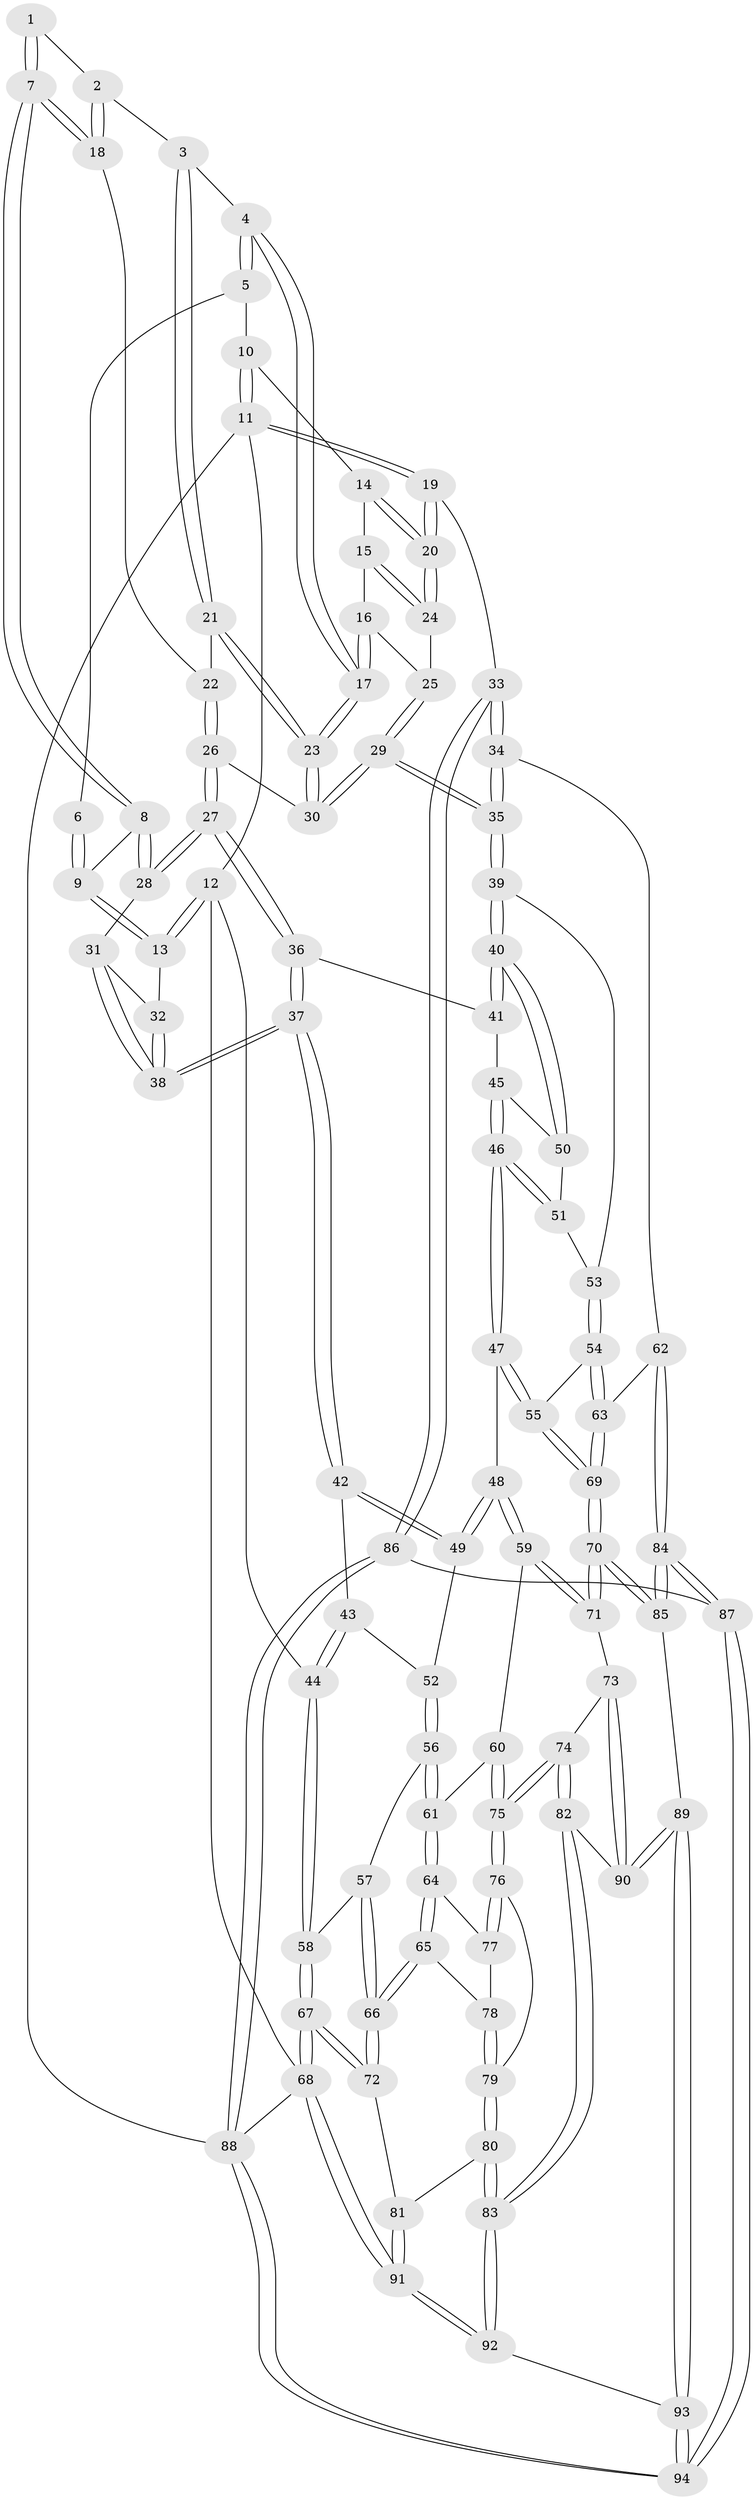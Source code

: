 // Generated by graph-tools (version 1.1) at 2025/27/03/15/25 16:27:56]
// undirected, 94 vertices, 232 edges
graph export_dot {
graph [start="1"]
  node [color=gray90,style=filled];
  1 [pos="+0.5562250515631967+0"];
  2 [pos="+0.595448222556515+0.007744491810098977"];
  3 [pos="+0.6131466038555135+0.03183582564349877"];
  4 [pos="+0.6974012329133432+0.0016236121325951013"];
  5 [pos="+0.7913855517220201+0"];
  6 [pos="+0.5549872100003183+0"];
  7 [pos="+0.5004550669679215+0.06352000503073855"];
  8 [pos="+0.46244075766746945+0.09048222852822609"];
  9 [pos="+0.18140737132756052+0"];
  10 [pos="+0.8672884636432749+0"];
  11 [pos="+1+0"];
  12 [pos="+0+0"];
  13 [pos="+0+0"];
  14 [pos="+0.8529976446836115+0"];
  15 [pos="+0.7987461649310426+0.038940609278075175"];
  16 [pos="+0.7602338343056757+0.07069705633962373"];
  17 [pos="+0.7031295882947789+0.07284080788711693"];
  18 [pos="+0.5282503666507846+0.06286438891617595"];
  19 [pos="+1+0.41848150924003297"];
  20 [pos="+0.9287263910670196+0.20409953552626223"];
  21 [pos="+0.6234883285620899+0.07633310748656594"];
  22 [pos="+0.5740325836596414+0.0865613595358118"];
  23 [pos="+0.6653548317162956+0.11327051482181182"];
  24 [pos="+0.8688331973793281+0.1401544007636806"];
  25 [pos="+0.7689346233857914+0.09833625623314936"];
  26 [pos="+0.5263472282394134+0.2487290302902923"];
  27 [pos="+0.488249673875479+0.25557124570962836"];
  28 [pos="+0.45894908282164476+0.13214054494865093"];
  29 [pos="+0.7471435182419978+0.28902754002998826"];
  30 [pos="+0.6666382363437255+0.2434477478059847"];
  31 [pos="+0.3611626456882431+0.11740350938084644"];
  32 [pos="+0+0"];
  33 [pos="+1+0.44309437188553297"];
  34 [pos="+0.9901792701565498+0.44793154096537596"];
  35 [pos="+0.9261392803940195+0.42376570526555024"];
  36 [pos="+0.44647186055505717+0.29733848573902266"];
  37 [pos="+0.3565697832439445+0.33377661375745593"];
  38 [pos="+0.3197540329015729+0.2867602798410197"];
  39 [pos="+0.7347262672722+0.4510161716060333"];
  40 [pos="+0.7031304145933066+0.44911983630048147"];
  41 [pos="+0.5056936334398178+0.36974028570919437"];
  42 [pos="+0.3557644954776179+0.3353925271064674"];
  43 [pos="+0.15001548384455737+0.37929195016334943"];
  44 [pos="+0+0.2983618425139922"];
  45 [pos="+0.5351417742180312+0.4444997779816009"];
  46 [pos="+0.5025063270221981+0.5397128105182205"];
  47 [pos="+0.4927379458169439+0.5530351595049267"];
  48 [pos="+0.3733601522759448+0.5215789425270031"];
  49 [pos="+0.35007675157150625+0.4305511994299254"];
  50 [pos="+0.5998959682495892+0.46536086226714407"];
  51 [pos="+0.5634285554469162+0.5061505051290343"];
  52 [pos="+0.1805060419312316+0.5004319112317465"];
  53 [pos="+0.6136610469914558+0.5297179251207351"];
  54 [pos="+0.5723941594889927+0.5748719237479651"];
  55 [pos="+0.5264272700951053+0.5934050351324852"];
  56 [pos="+0.1626009595524261+0.529307498431075"];
  57 [pos="+0.05241744558220774+0.5295754952389999"];
  58 [pos="+0+0.3454706976222371"];
  59 [pos="+0.3469989098086705+0.5721912756879696"];
  60 [pos="+0.33482571678213263+0.5799938264212499"];
  61 [pos="+0.21995821868051105+0.6113791741878553"];
  62 [pos="+0.8464790347296439+0.5919636667855108"];
  63 [pos="+0.78479785163366+0.6148041019180694"];
  64 [pos="+0.21927422160844567+0.612660951428713"];
  65 [pos="+0.13286976037697248+0.681915068293679"];
  66 [pos="+0.08175625949266799+0.69630214202697"];
  67 [pos="+0+0.7382756431933652"];
  68 [pos="+0+1"];
  69 [pos="+0.5518704024106191+0.7380361698349275"];
  70 [pos="+0.5485836655575734+0.74451448610307"];
  71 [pos="+0.43265239030491315+0.7309469548597319"];
  72 [pos="+0.06089630568784399+0.7243774184247996"];
  73 [pos="+0.3530205798955788+0.7783186688338439"];
  74 [pos="+0.3177277293799258+0.7927794742628884"];
  75 [pos="+0.29579246539297915+0.7533392786084668"];
  76 [pos="+0.2719463824650858+0.7360600985416694"];
  77 [pos="+0.25070555827164986+0.6992840944764239"];
  78 [pos="+0.17733508527771155+0.7135526968021467"];
  79 [pos="+0.20111176425585345+0.7370984836440395"];
  80 [pos="+0.17679843860476657+0.855653082669508"];
  81 [pos="+0.09171891032156645+0.7909061866446213"];
  82 [pos="+0.29588029535305704+0.8413915958539976"];
  83 [pos="+0.23544556137495498+0.9231340165221223"];
  84 [pos="+0.752655825945315+0.9016971775016767"];
  85 [pos="+0.564873729236961+0.8103792799724484"];
  86 [pos="+1+0.6363527262115304"];
  87 [pos="+0.7882904208253168+0.9765575771388706"];
  88 [pos="+1+1"];
  89 [pos="+0.5048559974530751+0.9040954415014563"];
  90 [pos="+0.4719132177439017+0.8888710634846916"];
  91 [pos="+0+1"];
  92 [pos="+0.22736680657919028+1"];
  93 [pos="+0.4471620341080252+1"];
  94 [pos="+0.823317638586601+1"];
  1 -- 2;
  1 -- 7;
  1 -- 7;
  2 -- 3;
  2 -- 18;
  2 -- 18;
  3 -- 4;
  3 -- 21;
  3 -- 21;
  4 -- 5;
  4 -- 5;
  4 -- 17;
  4 -- 17;
  5 -- 6;
  5 -- 10;
  6 -- 9;
  6 -- 9;
  7 -- 8;
  7 -- 8;
  7 -- 18;
  7 -- 18;
  8 -- 9;
  8 -- 28;
  8 -- 28;
  9 -- 13;
  9 -- 13;
  10 -- 11;
  10 -- 11;
  10 -- 14;
  11 -- 12;
  11 -- 19;
  11 -- 19;
  11 -- 88;
  12 -- 13;
  12 -- 13;
  12 -- 44;
  12 -- 68;
  13 -- 32;
  14 -- 15;
  14 -- 20;
  14 -- 20;
  15 -- 16;
  15 -- 24;
  15 -- 24;
  16 -- 17;
  16 -- 17;
  16 -- 25;
  17 -- 23;
  17 -- 23;
  18 -- 22;
  19 -- 20;
  19 -- 20;
  19 -- 33;
  20 -- 24;
  20 -- 24;
  21 -- 22;
  21 -- 23;
  21 -- 23;
  22 -- 26;
  22 -- 26;
  23 -- 30;
  23 -- 30;
  24 -- 25;
  25 -- 29;
  25 -- 29;
  26 -- 27;
  26 -- 27;
  26 -- 30;
  27 -- 28;
  27 -- 28;
  27 -- 36;
  27 -- 36;
  28 -- 31;
  29 -- 30;
  29 -- 30;
  29 -- 35;
  29 -- 35;
  31 -- 32;
  31 -- 38;
  31 -- 38;
  32 -- 38;
  32 -- 38;
  33 -- 34;
  33 -- 34;
  33 -- 86;
  33 -- 86;
  34 -- 35;
  34 -- 35;
  34 -- 62;
  35 -- 39;
  35 -- 39;
  36 -- 37;
  36 -- 37;
  36 -- 41;
  37 -- 38;
  37 -- 38;
  37 -- 42;
  37 -- 42;
  39 -- 40;
  39 -- 40;
  39 -- 53;
  40 -- 41;
  40 -- 41;
  40 -- 50;
  40 -- 50;
  41 -- 45;
  42 -- 43;
  42 -- 49;
  42 -- 49;
  43 -- 44;
  43 -- 44;
  43 -- 52;
  44 -- 58;
  44 -- 58;
  45 -- 46;
  45 -- 46;
  45 -- 50;
  46 -- 47;
  46 -- 47;
  46 -- 51;
  46 -- 51;
  47 -- 48;
  47 -- 55;
  47 -- 55;
  48 -- 49;
  48 -- 49;
  48 -- 59;
  48 -- 59;
  49 -- 52;
  50 -- 51;
  51 -- 53;
  52 -- 56;
  52 -- 56;
  53 -- 54;
  53 -- 54;
  54 -- 55;
  54 -- 63;
  54 -- 63;
  55 -- 69;
  55 -- 69;
  56 -- 57;
  56 -- 61;
  56 -- 61;
  57 -- 58;
  57 -- 66;
  57 -- 66;
  58 -- 67;
  58 -- 67;
  59 -- 60;
  59 -- 71;
  59 -- 71;
  60 -- 61;
  60 -- 75;
  60 -- 75;
  61 -- 64;
  61 -- 64;
  62 -- 63;
  62 -- 84;
  62 -- 84;
  63 -- 69;
  63 -- 69;
  64 -- 65;
  64 -- 65;
  64 -- 77;
  65 -- 66;
  65 -- 66;
  65 -- 78;
  66 -- 72;
  66 -- 72;
  67 -- 68;
  67 -- 68;
  67 -- 72;
  67 -- 72;
  68 -- 91;
  68 -- 91;
  68 -- 88;
  69 -- 70;
  69 -- 70;
  70 -- 71;
  70 -- 71;
  70 -- 85;
  70 -- 85;
  71 -- 73;
  72 -- 81;
  73 -- 74;
  73 -- 90;
  73 -- 90;
  74 -- 75;
  74 -- 75;
  74 -- 82;
  74 -- 82;
  75 -- 76;
  75 -- 76;
  76 -- 77;
  76 -- 77;
  76 -- 79;
  77 -- 78;
  78 -- 79;
  78 -- 79;
  79 -- 80;
  79 -- 80;
  80 -- 81;
  80 -- 83;
  80 -- 83;
  81 -- 91;
  81 -- 91;
  82 -- 83;
  82 -- 83;
  82 -- 90;
  83 -- 92;
  83 -- 92;
  84 -- 85;
  84 -- 85;
  84 -- 87;
  84 -- 87;
  85 -- 89;
  86 -- 87;
  86 -- 88;
  86 -- 88;
  87 -- 94;
  87 -- 94;
  88 -- 94;
  88 -- 94;
  89 -- 90;
  89 -- 90;
  89 -- 93;
  89 -- 93;
  91 -- 92;
  91 -- 92;
  92 -- 93;
  93 -- 94;
  93 -- 94;
}
